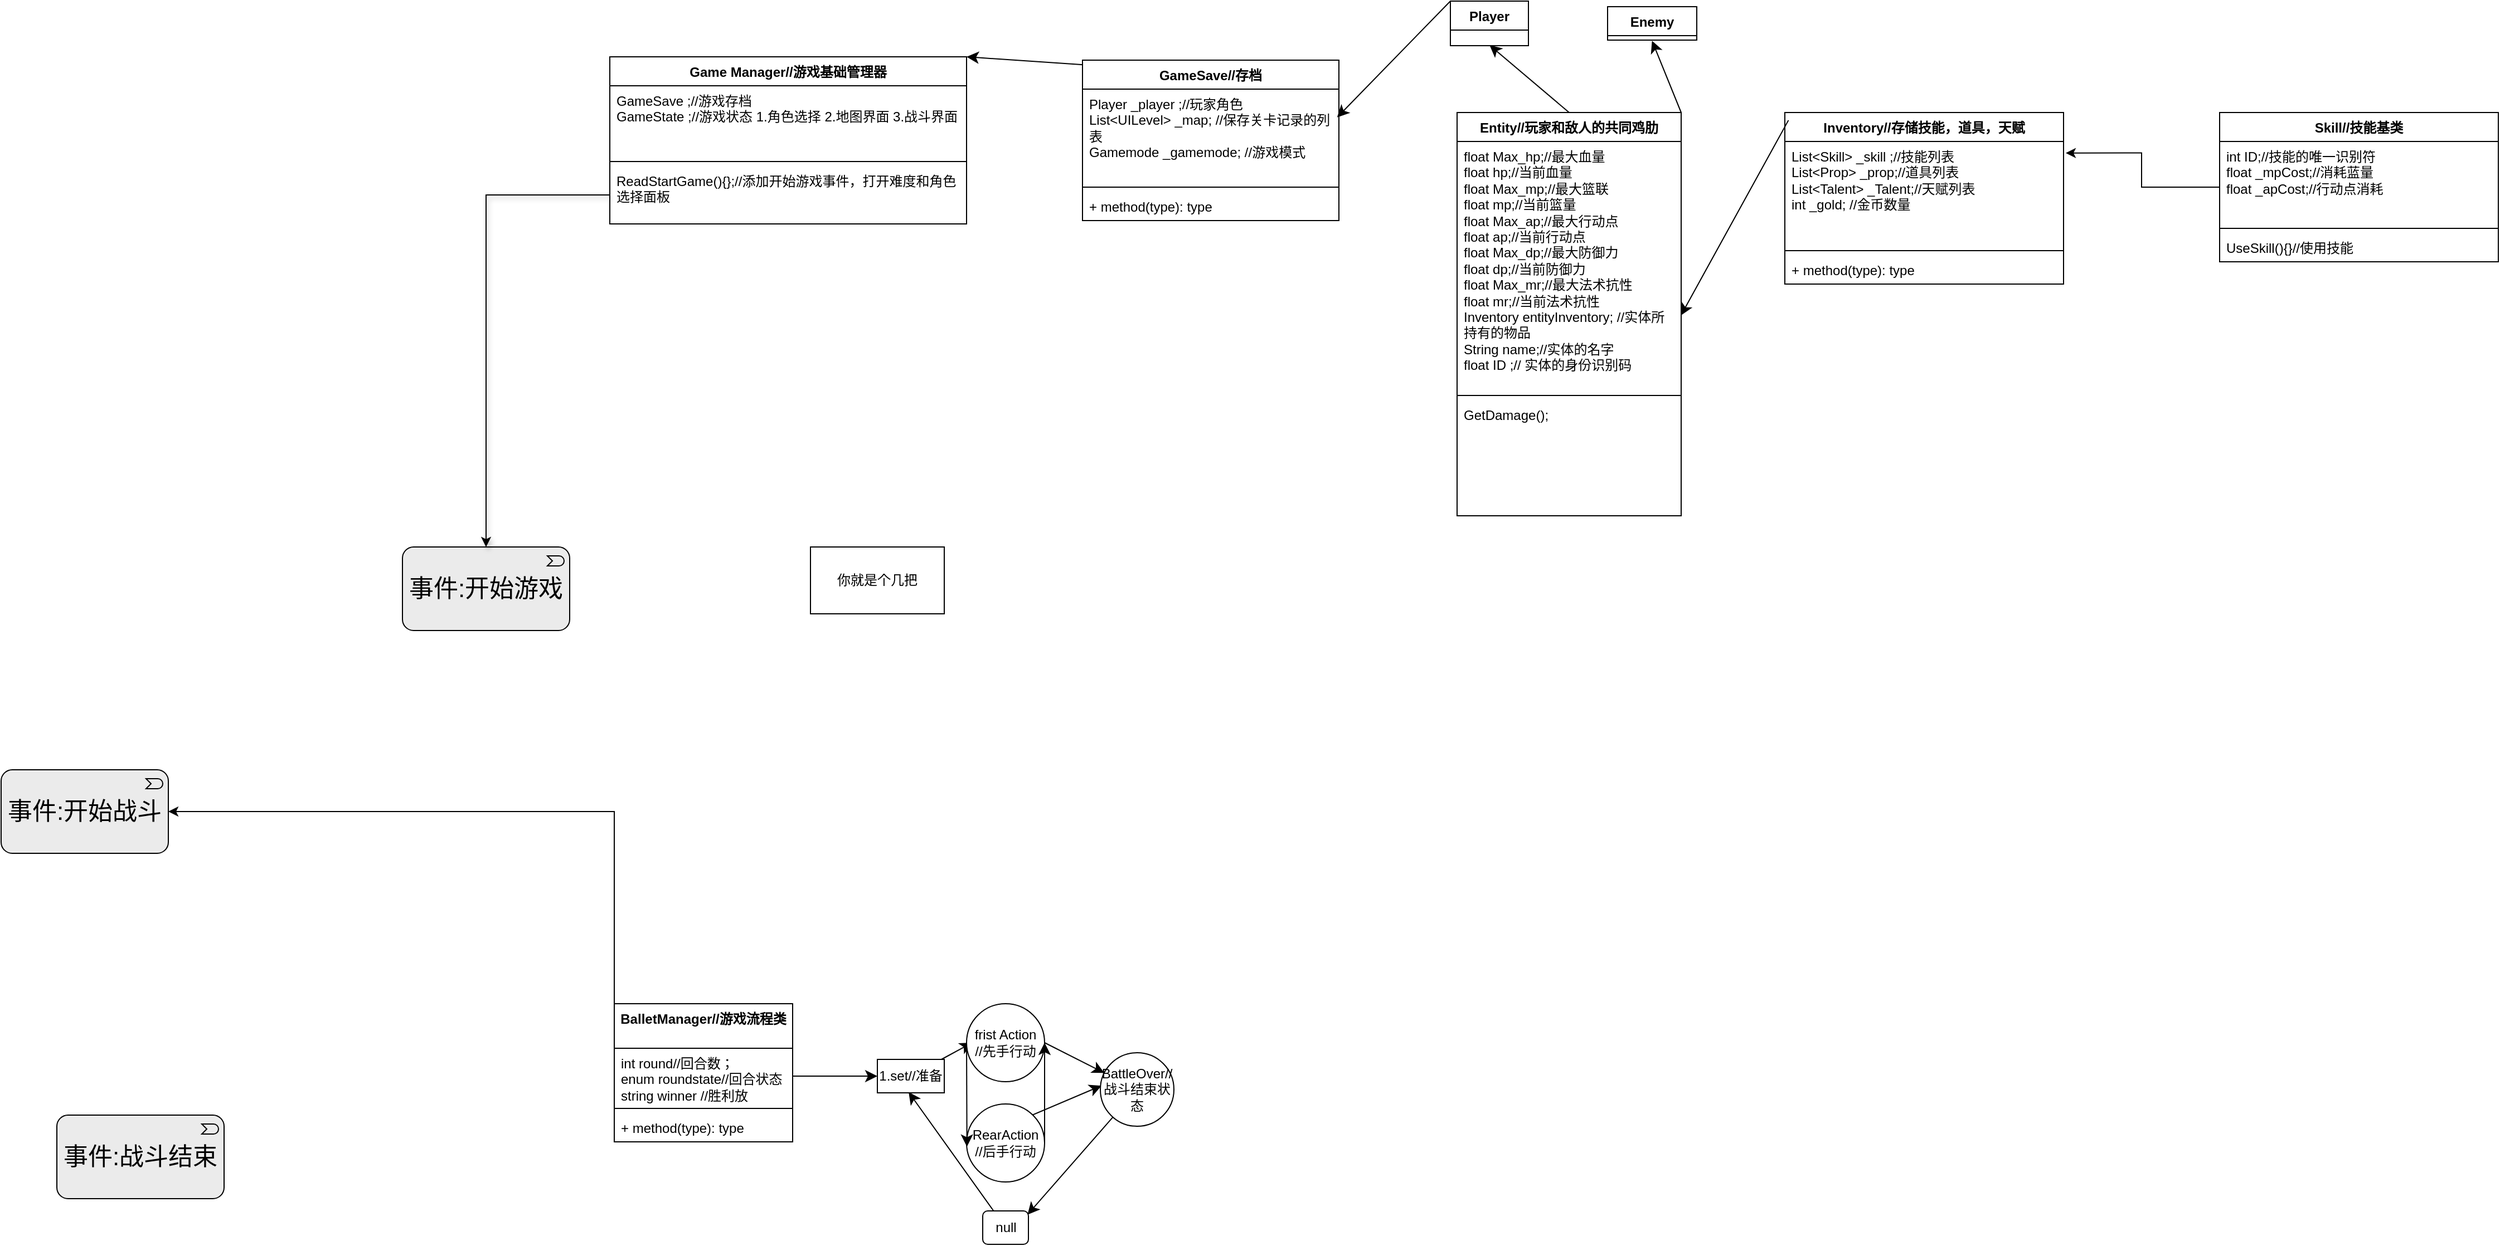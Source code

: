 <mxfile version="24.7.8">
  <diagram id="C5RBs43oDa-KdzZeNtuy" name="Page-1">
    <mxGraphModel dx="2389" dy="917" grid="1" gridSize="10" guides="1" tooltips="1" connect="1" arrows="1" fold="1" page="1" pageScale="1" pageWidth="827" pageHeight="1169" math="0" shadow="0">
      <root>
        <mxCell id="WIyWlLk6GJQsqaUBKTNV-0" />
        <mxCell id="WIyWlLk6GJQsqaUBKTNV-1" parent="WIyWlLk6GJQsqaUBKTNV-0" />
        <mxCell id="BazPI98GKgLDv58rsnN1-0" value="BalletManager//游戏流程类" style="swimlane;fontStyle=1;align=center;verticalAlign=top;childLayout=stackLayout;horizontal=1;startSize=40;horizontalStack=0;resizeParent=1;resizeParentMax=0;resizeLast=0;collapsible=1;marginBottom=0;whiteSpace=wrap;html=1;" parent="WIyWlLk6GJQsqaUBKTNV-1" vertex="1">
          <mxGeometry x="-130" y="910" width="160" height="124" as="geometry" />
        </mxCell>
        <mxCell id="BazPI98GKgLDv58rsnN1-1" value="&lt;font&gt;int round//回合数；&lt;/font&gt;&lt;div&gt;enum roundstate//回合状态&lt;/div&gt;&lt;div&gt;string winner //胜利放&lt;/div&gt;" style="text;strokeColor=none;fillColor=none;align=left;verticalAlign=top;spacingLeft=4;spacingRight=4;overflow=hidden;rotatable=0;points=[[0,0.5],[1,0.5]];portConstraint=eastwest;whiteSpace=wrap;html=1;" parent="BazPI98GKgLDv58rsnN1-0" vertex="1">
          <mxGeometry y="40" width="160" height="50" as="geometry" />
        </mxCell>
        <mxCell id="BazPI98GKgLDv58rsnN1-2" value="" style="line;strokeWidth=1;fillColor=none;align=left;verticalAlign=middle;spacingTop=-1;spacingLeft=3;spacingRight=3;rotatable=0;labelPosition=right;points=[];portConstraint=eastwest;strokeColor=inherit;" parent="BazPI98GKgLDv58rsnN1-0" vertex="1">
          <mxGeometry y="90" width="160" height="8" as="geometry" />
        </mxCell>
        <mxCell id="BazPI98GKgLDv58rsnN1-3" value="+ method(type): type" style="text;strokeColor=none;fillColor=none;align=left;verticalAlign=top;spacingLeft=4;spacingRight=4;overflow=hidden;rotatable=0;points=[[0,0.5],[1,0.5]];portConstraint=eastwest;whiteSpace=wrap;html=1;" parent="BazPI98GKgLDv58rsnN1-0" vertex="1">
          <mxGeometry y="98" width="160" height="26" as="geometry" />
        </mxCell>
        <mxCell id="BazPI98GKgLDv58rsnN1-8" value="" style="edgeStyle=none;curved=1;rounded=0;orthogonalLoop=1;jettySize=auto;html=1;fontSize=12;startSize=8;endSize=8;entryX=0.07;entryY=0.5;entryDx=0;entryDy=0;entryPerimeter=0;" parent="WIyWlLk6GJQsqaUBKTNV-1" source="BazPI98GKgLDv58rsnN1-6" target="BazPI98GKgLDv58rsnN1-9" edge="1">
          <mxGeometry relative="1" as="geometry">
            <mxPoint x="218.5" y="930" as="targetPoint" />
            <Array as="points" />
          </mxGeometry>
        </mxCell>
        <mxCell id="BazPI98GKgLDv58rsnN1-6" value="1.set//准备" style="html=1;whiteSpace=wrap;" parent="WIyWlLk6GJQsqaUBKTNV-1" vertex="1">
          <mxGeometry x="106" y="960" width="60" height="30" as="geometry" />
        </mxCell>
        <mxCell id="BazPI98GKgLDv58rsnN1-5" style="edgeStyle=none;curved=1;rounded=0;orthogonalLoop=1;jettySize=auto;html=1;fontSize=12;startSize=8;endSize=8;entryX=0;entryY=0.5;entryDx=0;entryDy=0;" parent="WIyWlLk6GJQsqaUBKTNV-1" source="BazPI98GKgLDv58rsnN1-1" target="BazPI98GKgLDv58rsnN1-6" edge="1">
          <mxGeometry relative="1" as="geometry">
            <mxPoint x="106" y="975" as="targetPoint" />
          </mxGeometry>
        </mxCell>
        <mxCell id="BazPI98GKgLDv58rsnN1-23" style="edgeStyle=none;curved=1;rounded=0;orthogonagit fdflLoop=1;jettySize=auto;html=1;exitX=1;exitY=0.5;exitDx=0;exitDy=0;fontSize=12;startSize=8;endSize=8;" parent="WIyWlLk6GJQsqaUBKTNV-1" source="BazPI98GKgLDv58rsnN1-9" target="BazPI98GKgLDv58rsnN1-25" edge="1">
          <mxGeometry relative="1" as="geometry">
            <mxPoint x="296" y="960" as="targetPoint" />
          </mxGeometry>
        </mxCell>
        <mxCell id="BazPI98GKgLDv58rsnN1-9" value="&lt;div&gt;frist Action&lt;/div&gt;&lt;div&gt;&lt;span style=&quot;background-color: initial;&quot;&gt;//&lt;/span&gt;&lt;span style=&quot;background-color: initial;&quot;&gt;先手行动&lt;/span&gt;&lt;/div&gt;" style="ellipse;whiteSpace=wrap;html=1;aspect=fixed;" parent="WIyWlLk6GJQsqaUBKTNV-1" vertex="1">
          <mxGeometry x="186" y="910" width="70" height="70" as="geometry" />
        </mxCell>
        <mxCell id="BazPI98GKgLDv58rsnN1-12" style="edgeStyle=none;curved=1;rounded=0;orthogonalLoop=1;jettySize=auto;html=1;exitX=1;exitY=0.5;exitDx=0;exitDy=0;entryX=1;entryY=0.5;entryDx=0;entryDy=0;fontSize=12;startSize=8;endSize=8;" parent="WIyWlLk6GJQsqaUBKTNV-1" source="BazPI98GKgLDv58rsnN1-10" target="BazPI98GKgLDv58rsnN1-9" edge="1">
          <mxGeometry relative="1" as="geometry">
            <Array as="points">
              <mxPoint x="256" y="990" />
            </Array>
          </mxGeometry>
        </mxCell>
        <mxCell id="BazPI98GKgLDv58rsnN1-24" style="edgeStyle=none;curved=1;rounded=0;orthogonalLoop=1;jettySize=auto;html=1;exitX=0;exitY=0.5;exitDx=0;exitDy=0;fontSize=12;startSize=8;endSize=8;entryX=0.016;entryY=0.448;entryDx=0;entryDy=0;entryPerimeter=0;" parent="WIyWlLk6GJQsqaUBKTNV-1" source="BazPI98GKgLDv58rsnN1-10" target="BazPI98GKgLDv58rsnN1-25" edge="1">
          <mxGeometry relative="1" as="geometry">
            <mxPoint x="326" y="990" as="targetPoint" />
          </mxGeometry>
        </mxCell>
        <mxCell id="BazPI98GKgLDv58rsnN1-10" value="RearAction&lt;div&gt;//后手行动&lt;/div&gt;" style="ellipse;whiteSpace=wrap;html=1;aspect=fixed;" parent="WIyWlLk6GJQsqaUBKTNV-1" vertex="1">
          <mxGeometry x="186" y="1000" width="70" height="70" as="geometry" />
        </mxCell>
        <mxCell id="BazPI98GKgLDv58rsnN1-13" style="edgeStyle=none;curved=1;rounded=0;orthogonalLoop=1;jettySize=auto;html=1;exitX=0;exitY=0.5;exitDx=0;exitDy=0;entryX=0.005;entryY=0.548;entryDx=0;entryDy=0;entryPerimeter=0;fontSize=12;startSize=8;endSize=8;" parent="WIyWlLk6GJQsqaUBKTNV-1" source="BazPI98GKgLDv58rsnN1-9" target="BazPI98GKgLDv58rsnN1-10" edge="1">
          <mxGeometry relative="1" as="geometry" />
        </mxCell>
        <mxCell id="BazPI98GKgLDv58rsnN1-15" value="" style="ellipse;whiteSpace=wrap;html=1;align=center;aspect=fixed;fillColor=none;strokeColor=none;resizable=0;perimeter=centerPerimeter;rotatable=0;allowArrows=0;points=[];outlineConnect=1;" parent="WIyWlLk6GJQsqaUBKTNV-1" vertex="1">
          <mxGeometry x="326" y="990" width="10" height="10" as="geometry" />
        </mxCell>
        <mxCell id="BazPI98GKgLDv58rsnN1-25" value="BattleOver//战斗结束状态" style="ellipse;whiteSpace=wrap;html=1;aspect=fixed;" parent="WIyWlLk6GJQsqaUBKTNV-1" vertex="1">
          <mxGeometry x="306" y="954" width="66" height="66" as="geometry" />
        </mxCell>
        <mxCell id="BazPI98GKgLDv58rsnN1-26" value="Game Manager//游戏基础管理器" style="swimlane;fontStyle=1;align=center;verticalAlign=top;childLayout=stackLayout;horizontal=1;startSize=26;horizontalStack=0;resizeParent=1;resizeParentMax=0;resizeLast=0;collapsible=1;marginBottom=0;whiteSpace=wrap;html=1;" parent="WIyWlLk6GJQsqaUBKTNV-1" vertex="1">
          <mxGeometry x="-134" y="60" width="320" height="150" as="geometry" />
        </mxCell>
        <mxCell id="BazPI98GKgLDv58rsnN1-27" value="GameSave ;//游戏存档&lt;div&gt;GameState ;//游戏状态 1.角色选择 2.地图界面 3.战斗界面&lt;/div&gt;" style="text;strokeColor=none;fillColor=none;align=left;verticalAlign=top;spacingLeft=4;spacingRight=4;overflow=hidden;rotatable=0;points=[[0,0.5],[1,0.5]];portConstraint=eastwest;whiteSpace=wrap;html=1;shadow=1;rounded=0;glass=0;" parent="BazPI98GKgLDv58rsnN1-26" vertex="1">
          <mxGeometry y="26" width="320" height="64" as="geometry" />
        </mxCell>
        <mxCell id="BazPI98GKgLDv58rsnN1-28" value="" style="line;strokeWidth=1;fillColor=none;align=left;verticalAlign=middle;spacingTop=-1;spacingLeft=3;spacingRight=3;rotatable=0;labelPosition=right;points=[];portConstraint=eastwest;strokeColor=inherit;" parent="BazPI98GKgLDv58rsnN1-26" vertex="1">
          <mxGeometry y="90" width="320" height="8" as="geometry" />
        </mxCell>
        <mxCell id="BazPI98GKgLDv58rsnN1-29" value="ReadStartGame(){};//添加开始游戏事件，打开难度和角色选择面板" style="text;strokeColor=none;fillColor=none;align=left;verticalAlign=top;spacingLeft=4;spacingRight=4;overflow=hidden;rotatable=0;points=[[0,0.5],[1,0.5]];portConstraint=eastwest;whiteSpace=wrap;html=1;" parent="BazPI98GKgLDv58rsnN1-26" vertex="1">
          <mxGeometry y="98" width="320" height="52" as="geometry" />
        </mxCell>
        <mxCell id="BazPI98GKgLDv58rsnN1-42" style="edgeStyle=none;curved=1;rounded=0;orthogonalLoop=1;jettySize=auto;html=1;exitX=0.003;exitY=0.029;exitDx=0;exitDy=0;entryX=1;entryY=0;entryDx=0;entryDy=0;fontSize=12;startSize=8;endSize=8;exitPerimeter=0;" parent="WIyWlLk6GJQsqaUBKTNV-1" source="BazPI98GKgLDv58rsnN1-31" target="BazPI98GKgLDv58rsnN1-26" edge="1">
          <mxGeometry relative="1" as="geometry">
            <mxPoint x="912" y="90" as="sourcePoint" />
            <mxPoint x="750" y="168" as="targetPoint" />
          </mxGeometry>
        </mxCell>
        <mxCell id="BazPI98GKgLDv58rsnN1-31" value="GameSave//存档" style="swimlane;fontStyle=1;align=center;verticalAlign=top;childLayout=stackLayout;horizontal=1;startSize=26;horizontalStack=0;resizeParent=1;resizeParentMax=0;resizeLast=0;collapsible=1;marginBottom=0;whiteSpace=wrap;html=1;" parent="WIyWlLk6GJQsqaUBKTNV-1" vertex="1">
          <mxGeometry x="290" y="63" width="230" height="144" as="geometry" />
        </mxCell>
        <mxCell id="BazPI98GKgLDv58rsnN1-32" value="&lt;font&gt;Player _player ;//玩家角色&lt;/font&gt;&lt;div&gt;&lt;div&gt;List&amp;lt;UILevel&amp;gt; _map; //保存关卡记录的列表&lt;/div&gt;&lt;/div&gt;&lt;div&gt;Gamemode _gamemode; //游戏模式&lt;/div&gt;" style="text;strokeColor=none;fillColor=none;align=left;verticalAlign=top;spacingLeft=4;spacingRight=4;overflow=hidden;rotatable=0;points=[[0,0.5],[1,0.5]];portConstraint=eastwest;whiteSpace=wrap;html=1;" parent="BazPI98GKgLDv58rsnN1-31" vertex="1">
          <mxGeometry y="26" width="230" height="84" as="geometry" />
        </mxCell>
        <mxCell id="BazPI98GKgLDv58rsnN1-33" value="" style="line;strokeWidth=1;fillColor=none;align=left;verticalAlign=middle;spacingTop=-1;spacingLeft=3;spacingRight=3;rotatable=0;labelPosition=right;points=[];portConstraint=eastwest;strokeColor=inherit;" parent="BazPI98GKgLDv58rsnN1-31" vertex="1">
          <mxGeometry y="110" width="230" height="8" as="geometry" />
        </mxCell>
        <mxCell id="BazPI98GKgLDv58rsnN1-34" value="+ method(type): type" style="text;strokeColor=none;fillColor=none;align=left;verticalAlign=top;spacingLeft=4;spacingRight=4;overflow=hidden;rotatable=0;points=[[0,0.5],[1,0.5]];portConstraint=eastwest;whiteSpace=wrap;html=1;" parent="BazPI98GKgLDv58rsnN1-31" vertex="1">
          <mxGeometry y="118" width="230" height="26" as="geometry" />
        </mxCell>
        <mxCell id="BazPI98GKgLDv58rsnN1-36" value="Player&lt;div&gt;&lt;br&gt;&lt;/div&gt;" style="swimlane;fontStyle=1;align=center;verticalAlign=top;childLayout=stackLayout;horizontal=1;startSize=26;horizontalStack=0;resizeParent=1;resizeParentMax=0;resizeLast=0;collapsible=1;marginBottom=0;whiteSpace=wrap;html=1;" parent="WIyWlLk6GJQsqaUBKTNV-1" vertex="1" collapsed="1">
          <mxGeometry x="620" y="10" width="70" height="40" as="geometry">
            <mxRectangle x="620" y="10" width="230" height="134" as="alternateBounds" />
          </mxGeometry>
        </mxCell>
        <mxCell id="BazPI98GKgLDv58rsnN1-37" value="0&lt;div&gt;&lt;br&gt;&lt;/div&gt;" style="text;strokeColor=none;fillColor=none;align=left;verticalAlign=top;spacingLeft=4;spacingRight=4;overflow=hidden;rotatable=0;points=[[0,0.5],[1,0.5]];portConstraint=eastwest;whiteSpace=wrap;html=1;" parent="BazPI98GKgLDv58rsnN1-36" vertex="1">
          <mxGeometry y="26" width="230" height="74" as="geometry" />
        </mxCell>
        <mxCell id="BazPI98GKgLDv58rsnN1-38" value="" style="line;strokeWidth=1;fillColor=none;align=left;verticalAlign=middle;spacingTop=-1;spacingLeft=3;spacingRight=3;rotatable=0;labelPosition=right;points=[];portConstraint=eastwest;strokeColor=inherit;" parent="BazPI98GKgLDv58rsnN1-36" vertex="1">
          <mxGeometry y="100" width="230" height="8" as="geometry" />
        </mxCell>
        <mxCell id="BazPI98GKgLDv58rsnN1-39" value="&lt;font&gt;0&lt;/font&gt;&lt;div&gt;&lt;br&gt;&lt;div&gt;&lt;br&gt;&lt;/div&gt;&lt;/div&gt;" style="text;strokeColor=none;fillColor=none;align=left;verticalAlign=top;spacingLeft=4;spacingRight=4;overflow=hidden;rotatable=0;points=[[0,0.5],[1,0.5]];portConstraint=eastwest;whiteSpace=wrap;html=1;" parent="BazPI98GKgLDv58rsnN1-36" vertex="1">
          <mxGeometry y="108" width="230" height="26" as="geometry" />
        </mxCell>
        <mxCell id="BazPI98GKgLDv58rsnN1-43" style="edgeStyle=none;curved=1;rounded=0;orthogonalLoop=1;jettySize=auto;html=1;exitX=0;exitY=0;exitDx=0;exitDy=0;entryX=0.993;entryY=0.302;entryDx=0;entryDy=0;entryPerimeter=0;fontSize=12;startSize=8;endSize=8;" parent="WIyWlLk6GJQsqaUBKTNV-1" source="BazPI98GKgLDv58rsnN1-36" target="BazPI98GKgLDv58rsnN1-32" edge="1">
          <mxGeometry relative="1" as="geometry" />
        </mxCell>
        <mxCell id="BazPI98GKgLDv58rsnN1-48" style="edgeStyle=none;curved=1;rounded=0;orthogonalLoop=1;jettySize=auto;html=1;exitX=0.5;exitY=0;exitDx=0;exitDy=0;entryX=0.502;entryY=0.987;entryDx=0;entryDy=0;fontSize=12;startSize=8;endSize=8;entryPerimeter=0;" parent="WIyWlLk6GJQsqaUBKTNV-1" source="BazPI98GKgLDv58rsnN1-44" target="BazPI98GKgLDv58rsnN1-39" edge="1">
          <mxGeometry relative="1" as="geometry" />
        </mxCell>
        <mxCell id="BazPI98GKgLDv58rsnN1-53" style="edgeStyle=none;curved=1;rounded=0;orthogonalLoop=1;jettySize=auto;html=1;exitX=1;exitY=0;exitDx=0;exitDy=0;entryX=0.498;entryY=1.019;entryDx=0;entryDy=0;fontSize=12;startSize=8;endSize=8;entryPerimeter=0;" parent="WIyWlLk6GJQsqaUBKTNV-1" source="BazPI98GKgLDv58rsnN1-44" target="BazPI98GKgLDv58rsnN1-52" edge="1">
          <mxGeometry relative="1" as="geometry" />
        </mxCell>
        <mxCell id="BazPI98GKgLDv58rsnN1-44" value="Entity//玩家和敌人的共同鸡肋" style="swimlane;fontStyle=1;align=center;verticalAlign=top;childLayout=stackLayout;horizontal=1;startSize=26;horizontalStack=0;resizeParent=1;resizeParentMax=0;resizeLast=0;collapsible=1;marginBottom=0;whiteSpace=wrap;html=1;" parent="WIyWlLk6GJQsqaUBKTNV-1" vertex="1">
          <mxGeometry x="626" y="110" width="201" height="362" as="geometry">
            <mxRectangle x="1025.5" y="180" width="200" height="30" as="alternateBounds" />
          </mxGeometry>
        </mxCell>
        <mxCell id="BazPI98GKgLDv58rsnN1-45" value="&lt;font&gt;float Max_hp;//最大血量&lt;/font&gt;&lt;div&gt;float hp;//当前血量&lt;/div&gt;&lt;div&gt;&lt;span style=&quot;background-color: initial;&quot;&gt;float&amp;nbsp;&lt;/span&gt;Max_mp;//最大篮联&lt;/div&gt;&lt;div&gt;&lt;span style=&quot;background-color: initial;&quot;&gt;float&amp;nbsp;&lt;/span&gt;mp;//当前篮量&lt;/div&gt;&lt;div&gt;&lt;span style=&quot;background-color: initial;&quot;&gt;float&amp;nbsp;&lt;/span&gt;&lt;font&gt;Max_ap;//最大行动点&lt;/font&gt;&lt;/div&gt;&lt;div&gt;&lt;span style=&quot;background-color: initial;&quot;&gt;float a&lt;/span&gt;&lt;font&gt;p;//当前行动点&lt;/font&gt;&lt;/div&gt;&lt;div&gt;&lt;span style=&quot;background-color: initial;&quot;&gt;float&amp;nbsp;&lt;/span&gt;Max_dp;//最大防御力&lt;/div&gt;&lt;div&gt;&lt;span style=&quot;background-color: initial;&quot;&gt;float&amp;nbsp;&lt;/span&gt;dp;//当前防御力&lt;/div&gt;&lt;div&gt;&lt;span style=&quot;background-color: initial;&quot;&gt;float&amp;nbsp;&lt;/span&gt;Max_mr;//最大法术抗性&lt;/div&gt;&lt;div&gt;&lt;span style=&quot;background-color: initial;&quot;&gt;float&amp;nbsp;&lt;/span&gt;mr;//当前法术抗性&lt;/div&gt;&lt;div&gt;&lt;span style=&quot;background-color: initial;&quot;&gt;Inventory entityInventory; //实体所持有的物品&lt;/span&gt;&lt;br&gt;&lt;/div&gt;&lt;div&gt;&lt;span style=&quot;background-color: initial;&quot;&gt;String name;//实体的名字&lt;/span&gt;&lt;br&gt;&lt;/div&gt;&lt;div&gt;float ID ;// 实体的身份识别码&lt;/div&gt;" style="text;strokeColor=none;fillColor=none;align=left;verticalAlign=top;spacingLeft=4;spacingRight=4;overflow=hidden;rotatable=0;points=[[0,0.5],[1,0.5]];portConstraint=eastwest;whiteSpace=wrap;html=1;" parent="BazPI98GKgLDv58rsnN1-44" vertex="1">
          <mxGeometry y="26" width="201" height="224" as="geometry" />
        </mxCell>
        <mxCell id="BazPI98GKgLDv58rsnN1-46" value="" style="line;strokeWidth=1;fillColor=none;align=left;verticalAlign=middle;spacingTop=-1;spacingLeft=3;spacingRight=3;rotatable=0;labelPosition=right;points=[];portConstraint=eastwest;strokeColor=inherit;" parent="BazPI98GKgLDv58rsnN1-44" vertex="1">
          <mxGeometry y="250" width="201" height="8" as="geometry" />
        </mxCell>
        <mxCell id="BazPI98GKgLDv58rsnN1-47" value="GetDamage();" style="text;strokeColor=none;fillColor=none;align=left;verticalAlign=top;spacingLeft=4;spacingRight=4;overflow=hidden;rotatable=0;points=[[0,0.5],[1,0.5]];portConstraint=eastwest;whiteSpace=wrap;html=1;" parent="BazPI98GKgLDv58rsnN1-44" vertex="1">
          <mxGeometry y="258" width="201" height="104" as="geometry" />
        </mxCell>
        <mxCell id="BazPI98GKgLDv58rsnN1-49" value="Enemy" style="swimlane;fontStyle=1;align=center;verticalAlign=top;childLayout=stackLayout;horizontal=1;startSize=26;horizontalStack=0;resizeParent=1;resizeParentMax=0;resizeLast=0;collapsible=1;marginBottom=0;whiteSpace=wrap;html=1;" parent="WIyWlLk6GJQsqaUBKTNV-1" vertex="1" collapsed="1">
          <mxGeometry x="761" y="15" width="80" height="30" as="geometry">
            <mxRectangle x="761" y="15" width="220" height="94" as="alternateBounds" />
          </mxGeometry>
        </mxCell>
        <mxCell id="BazPI98GKgLDv58rsnN1-55" value="EnemyFunction；//敌人技能字段，使敌人动起来的必备属性" style="text;strokeColor=none;fillColor=none;align=left;verticalAlign=top;spacingLeft=4;spacingRight=4;overflow=hidden;rotatable=0;points=[[0,0.5],[1,0.5]];portConstraint=eastwest;whiteSpace=wrap;html=1;" parent="BazPI98GKgLDv58rsnN1-49" vertex="1">
          <mxGeometry y="26" width="220" height="34" as="geometry" />
        </mxCell>
        <mxCell id="BazPI98GKgLDv58rsnN1-51" value="" style="line;strokeWidth=1;fillColor=none;align=left;verticalAlign=middle;spacingTop=-1;spacingLeft=3;spacingRight=3;rotatable=0;labelPosition=right;points=[];portConstraint=eastwest;strokeColor=inherit;" parent="BazPI98GKgLDv58rsnN1-49" vertex="1">
          <mxGeometry y="60" width="220" height="8" as="geometry" />
        </mxCell>
        <mxCell id="BazPI98GKgLDv58rsnN1-52" value="+ method(type): type" style="text;strokeColor=none;fillColor=none;align=left;verticalAlign=top;spacingLeft=4;spacingRight=4;overflow=hidden;rotatable=0;points=[[0,0.5],[1,0.5]];portConstraint=eastwest;whiteSpace=wrap;html=1;" parent="BazPI98GKgLDv58rsnN1-49" vertex="1">
          <mxGeometry y="68" width="220" height="26" as="geometry" />
        </mxCell>
        <mxCell id="BazPI98GKgLDv58rsnN1-60" value="Inventory//存储技能，道具，天赋" style="swimlane;fontStyle=1;align=center;verticalAlign=top;childLayout=stackLayout;horizontal=1;startSize=26;horizontalStack=0;resizeParent=1;resizeParentMax=0;resizeLast=0;collapsible=1;marginBottom=0;whiteSpace=wrap;html=1;" parent="WIyWlLk6GJQsqaUBKTNV-1" vertex="1">
          <mxGeometry x="920" y="110" width="250" height="154" as="geometry" />
        </mxCell>
        <mxCell id="BazPI98GKgLDv58rsnN1-61" value="&lt;font&gt;List&amp;lt;Skill&amp;gt; _skill ;//技能列表&lt;/font&gt;&lt;div&gt;List&amp;lt;Prop&amp;gt; _prop;//道具列表&lt;/div&gt;&lt;div&gt;List&amp;lt;Talent&amp;gt; _Talent;//天赋列表&lt;/div&gt;&lt;div&gt;int _gold; //金币数量&amp;nbsp;&lt;/div&gt;" style="text;strokeColor=none;fillColor=none;align=left;verticalAlign=top;spacingLeft=4;spacingRight=4;overflow=hidden;rotatable=0;points=[[0,0.5],[1,0.5]];portConstraint=eastwest;whiteSpace=wrap;html=1;" parent="BazPI98GKgLDv58rsnN1-60" vertex="1">
          <mxGeometry y="26" width="250" height="94" as="geometry" />
        </mxCell>
        <mxCell id="BazPI98GKgLDv58rsnN1-62" value="" style="line;strokeWidth=1;fillColor=none;align=left;verticalAlign=middle;spacingTop=-1;spacingLeft=3;spacingRight=3;rotatable=0;labelPosition=right;points=[];portConstraint=eastwest;strokeColor=inherit;" parent="BazPI98GKgLDv58rsnN1-60" vertex="1">
          <mxGeometry y="120" width="250" height="8" as="geometry" />
        </mxCell>
        <mxCell id="BazPI98GKgLDv58rsnN1-63" value="+ method(type): type" style="text;strokeColor=none;fillColor=none;align=left;verticalAlign=top;spacingLeft=4;spacingRight=4;overflow=hidden;rotatable=0;points=[[0,0.5],[1,0.5]];portConstraint=eastwest;whiteSpace=wrap;html=1;" parent="BazPI98GKgLDv58rsnN1-60" vertex="1">
          <mxGeometry y="128" width="250" height="26" as="geometry" />
        </mxCell>
        <mxCell id="BazPI98GKgLDv58rsnN1-64" style="edgeStyle=none;curved=1;rounded=0;orthogonalLoop=1;jettySize=auto;html=1;entryX=0.999;entryY=0.697;entryDx=0;entryDy=0;entryPerimeter=0;fontSize=12;startSize=8;endSize=8;exitX=0.013;exitY=0.045;exitDx=0;exitDy=0;exitPerimeter=0;" parent="WIyWlLk6GJQsqaUBKTNV-1" source="BazPI98GKgLDv58rsnN1-60" target="BazPI98GKgLDv58rsnN1-45" edge="1">
          <mxGeometry relative="1" as="geometry" />
        </mxCell>
        <mxCell id="BazPI98GKgLDv58rsnN1-67" value="null" style="rounded=1;whiteSpace=wrap;html=1;" parent="WIyWlLk6GJQsqaUBKTNV-1" vertex="1">
          <mxGeometry x="200.5" y="1096" width="41" height="30" as="geometry" />
        </mxCell>
        <mxCell id="BazPI98GKgLDv58rsnN1-68" style="edgeStyle=none;curved=1;rounded=0;orthogonalLoop=1;jettySize=auto;html=1;entryX=0.98;entryY=0.111;entryDx=0;entryDy=0;entryPerimeter=0;fontSize=12;startSize=8;endSize=8;" parent="WIyWlLk6GJQsqaUBKTNV-1" source="BazPI98GKgLDv58rsnN1-25" target="BazPI98GKgLDv58rsnN1-67" edge="1">
          <mxGeometry relative="1" as="geometry" />
        </mxCell>
        <mxCell id="BazPI98GKgLDv58rsnN1-69" style="edgeStyle=none;curved=1;rounded=0;orthogonalLoop=1;jettySize=auto;html=1;entryX=0.467;entryY=0.978;entryDx=0;entryDy=0;entryPerimeter=0;fontSize=12;startSize=8;endSize=8;" parent="WIyWlLk6GJQsqaUBKTNV-1" source="BazPI98GKgLDv58rsnN1-67" target="BazPI98GKgLDv58rsnN1-6" edge="1">
          <mxGeometry relative="1" as="geometry" />
        </mxCell>
        <mxCell id="J9RFR_VwEcdQCh7loHdd-11" value="&lt;font style=&quot;font-size: 22px;&quot; color=&quot;#000000&quot;&gt;事件:开始游戏&lt;/font&gt;" style="html=1;outlineConnect=0;whiteSpace=wrap;fillColor=#EBEBEB;shape=mxgraph.archimate3.application;appType=event;archiType=rounded" parent="WIyWlLk6GJQsqaUBKTNV-1" vertex="1">
          <mxGeometry x="-320" y="500" width="150" height="75" as="geometry" />
        </mxCell>
        <mxCell id="J9RFR_VwEcdQCh7loHdd-13" value="&lt;font style=&quot;font-size: 22px;&quot; color=&quot;#000000&quot;&gt;事件:开始战斗&lt;/font&gt;" style="html=1;outlineConnect=0;whiteSpace=wrap;fillColor=#EBEBEB;shape=mxgraph.archimate3.application;appType=event;archiType=rounded" parent="WIyWlLk6GJQsqaUBKTNV-1" vertex="1">
          <mxGeometry x="-680" y="700" width="150" height="75" as="geometry" />
        </mxCell>
        <mxCell id="J9RFR_VwEcdQCh7loHdd-14" value="&lt;font style=&quot;font-size: 22px;&quot; color=&quot;#000000&quot;&gt;事件:战斗结束&lt;/font&gt;" style="html=1;outlineConnect=0;whiteSpace=wrap;fillColor=#EBEBEB;shape=mxgraph.archimate3.application;appType=event;archiType=rounded" parent="WIyWlLk6GJQsqaUBKTNV-1" vertex="1">
          <mxGeometry x="-630" y="1010" width="150" height="75" as="geometry" />
        </mxCell>
        <mxCell id="J9RFR_VwEcdQCh7loHdd-15" style="edgeStyle=orthogonalEdgeStyle;rounded=0;orthogonalLoop=1;jettySize=auto;html=1;exitX=0;exitY=0.5;exitDx=0;exitDy=0;shadow=1;" parent="WIyWlLk6GJQsqaUBKTNV-1" source="BazPI98GKgLDv58rsnN1-29" target="J9RFR_VwEcdQCh7loHdd-11" edge="1">
          <mxGeometry relative="1" as="geometry" />
        </mxCell>
        <mxCell id="J9RFR_VwEcdQCh7loHdd-18" style="edgeStyle=orthogonalEdgeStyle;rounded=0;orthogonalLoop=1;jettySize=auto;html=1;exitX=0;exitY=0;exitDx=0;exitDy=0;entryX=1;entryY=0.5;entryDx=0;entryDy=0;entryPerimeter=0;" parent="WIyWlLk6GJQsqaUBKTNV-1" source="BazPI98GKgLDv58rsnN1-0" target="J9RFR_VwEcdQCh7loHdd-13" edge="1">
          <mxGeometry relative="1" as="geometry" />
        </mxCell>
        <mxCell id="J9RFR_VwEcdQCh7loHdd-19" value="Skill//技能基类" style="swimlane;fontStyle=1;align=center;verticalAlign=top;childLayout=stackLayout;horizontal=1;startSize=26;horizontalStack=0;resizeParent=1;resizeParentMax=0;resizeLast=0;collapsible=1;marginBottom=0;whiteSpace=wrap;html=1;" parent="WIyWlLk6GJQsqaUBKTNV-1" vertex="1">
          <mxGeometry x="1310" y="110" width="250" height="134" as="geometry" />
        </mxCell>
        <mxCell id="J9RFR_VwEcdQCh7loHdd-20" value="int ID;//技能的唯一识别符&lt;div&gt;float _mpCost;//消耗蓝量&lt;/div&gt;&lt;div&gt;float _apCost;//行动点消耗&lt;/div&gt;" style="text;strokeColor=none;fillColor=none;align=left;verticalAlign=top;spacingLeft=4;spacingRight=4;overflow=hidden;rotatable=0;points=[[0,0.5],[1,0.5]];portConstraint=eastwest;whiteSpace=wrap;html=1;" parent="J9RFR_VwEcdQCh7loHdd-19" vertex="1">
          <mxGeometry y="26" width="250" height="74" as="geometry" />
        </mxCell>
        <mxCell id="J9RFR_VwEcdQCh7loHdd-21" value="" style="line;strokeWidth=1;fillColor=none;align=left;verticalAlign=middle;spacingTop=-1;spacingLeft=3;spacingRight=3;rotatable=0;labelPosition=right;points=[];portConstraint=eastwest;strokeColor=inherit;" parent="J9RFR_VwEcdQCh7loHdd-19" vertex="1">
          <mxGeometry y="100" width="250" height="8" as="geometry" />
        </mxCell>
        <mxCell id="J9RFR_VwEcdQCh7loHdd-22" value="UseSkill(){}//使用技能" style="text;strokeColor=none;fillColor=none;align=left;verticalAlign=top;spacingLeft=4;spacingRight=4;overflow=hidden;rotatable=0;points=[[0,0.5],[1,0.5]];portConstraint=eastwest;whiteSpace=wrap;html=1;" parent="J9RFR_VwEcdQCh7loHdd-19" vertex="1">
          <mxGeometry y="108" width="250" height="26" as="geometry" />
        </mxCell>
        <mxCell id="J9RFR_VwEcdQCh7loHdd-23" style="edgeStyle=orthogonalEdgeStyle;rounded=0;orthogonalLoop=1;jettySize=auto;html=1;entryX=1.008;entryY=0.11;entryDx=0;entryDy=0;entryPerimeter=0;" parent="WIyWlLk6GJQsqaUBKTNV-1" source="J9RFR_VwEcdQCh7loHdd-19" target="BazPI98GKgLDv58rsnN1-61" edge="1">
          <mxGeometry relative="1" as="geometry" />
        </mxCell>
        <mxCell id="dtKjwgH9Nxdm13_qMRZN-0" value="你就是个几把" style="rounded=0;whiteSpace=wrap;html=1;" parent="WIyWlLk6GJQsqaUBKTNV-1" vertex="1">
          <mxGeometry x="46" y="500" width="120" height="60" as="geometry" />
        </mxCell>
      </root>
    </mxGraphModel>
  </diagram>
</mxfile>
